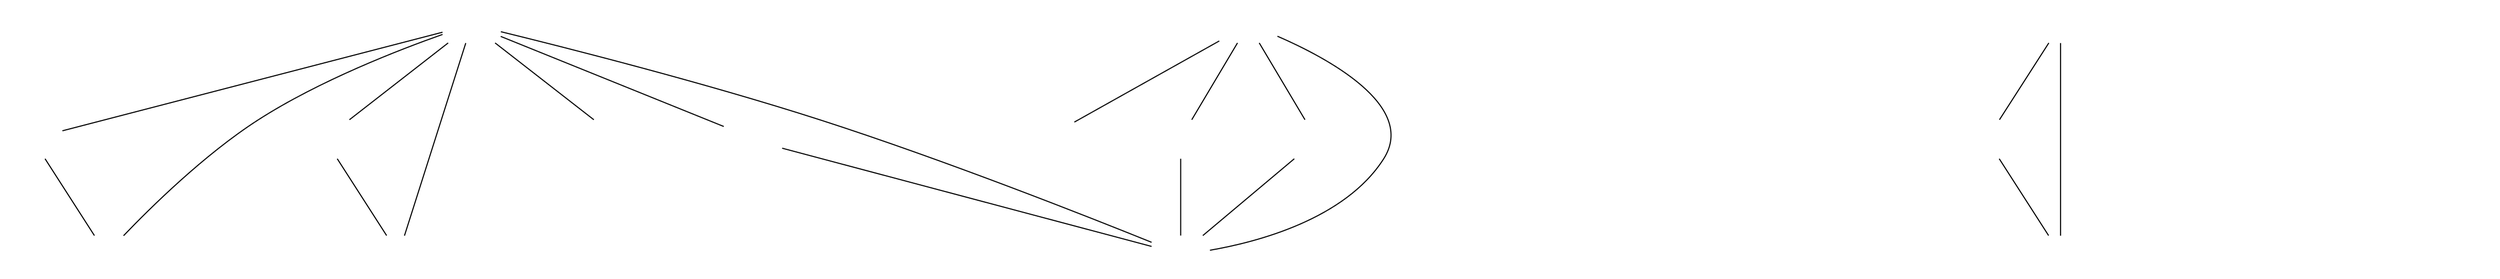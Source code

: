 /*
 * This graph file contains all 3D polycubes with 5 cubes. It shows which 
 * polycubes can be transformed into other polycubes via rubix cube like moves.
 * 
 * You can generate a png using
 *   dot -Tsvg -o 5-polycubes-rubix.svg 5-polycubes-rubix.dot
 * then you can use rsvg to make a png. If you want to use -Tpng, you will need
 * to change the image links in this file to point to the png node images.
 *
 * Written by Andrew Harvey <http://andrewharvey4.wordpress.com/>
 *
 * To the extent possible under law, the person who associated CC0
 * with this work has waived all copyright and related or neighboring
 * rights to this work.
 * http://creativecommons.org/publicdomain/zero/1.0/
 */

strict graph polycubesrubix {
  /* set the defaults */

  /* graph defaults */
  /* layout options
    dot − ﬁlter for drawing directed graphs
    neato − ﬁlter for drawing undirected graphs
    twopi − ﬁlter for radial layouts of graphs
    circo − ﬁlter for circular layout of graphs
    fdp − ﬁlter for drawing undirected graphs
    sfdp − ﬁlter for drawing large undirected graphs
  */
  layout=dot /* dot | fdp gives best results */
  nodesep=1 /* spreads things out a little bit more (default is 1, use 2 to double) */
  ranksep=1
  rotate=0 /* rotate by 0 or 90 degrees (but unfortuantly it rotates the node images too) */

  /* node defaults */
  node [
    label=""
    shape=none
  ];

  /* defineheraph */
  n5g5170 [
    image="polycubes/5/g5170.svg"
  ];

  n5g5192 [
    image="polycubes/5/g5192.svg"
  ];

  n5g5236 [
    image="polycubes/5/g5236.svg"
  ];

  n5g5258 [
    image="polycubes/5/g5258.svg"
  ];

  n5g5280 [
    image="polycubes/5/g5280.svg"
  ];

  n5g5302 [
    image="polycubes/5/g5302.svg"
  ];

  n5g5324 [
    image="polycubes/5/g5324.svg"
  ];

  n5g5346 [
    image="polycubes/5/g5346.svg"
  ];

  n5g5368 [
    image="polycubes/5/g5368.svg"
  ];

  n5g5390 [
    image="polycubes/5/g5390.svg"
  ];

  n5g5412 [
    image="polycubes/5/g5412.svg"
  ];

  n5g5434 [
    image="polycubes/5/g5434.svg"
  ];

  n5g5456 [
    image="polycubes/5/g5456.svg"
  ];

  n5g5478 [
    image="polycubes/5/g5478.svg"
  ];

  n5g5500 [
    image="polycubes/5/g5500.svg"
  ];

  n5g7064 [
    image="polycubes/5/g7064.svg"
  ];

  n5g7184 [
    image="polycubes/5/g7184.svg"
  ];

  n5g7304 [
    image="polycubes/5/g7304.svg"
  ];

  n5g7393 [
    image="polycubes/5/g7393.svg"
  ];

  n5g7513 [
    image="polycubes/5/g7513.svg"
  ];

  n5g7764 [
    image="polycubes/5/g7764.svg"
  ];

  n5g7884 [
    image="polycubes/5/g7884.svg"
  ];

  n5g7945 [
    image="polycubes/5/g7945.svg"
  ];


  /* edges */
  n5g5170 -- n5g5500;
  //n5g5192
  //n5g5236
  n5g5258 -- n5g5390;
  n5g5258 -- n5g5500;
  n5g5258 -- n5g7064;
  n5g5258 -- n5g7764;
  n5g5258 -- n5g5302;
  n5g5258 -- n5g7513;
  n5g5258 -- n5g5170;
  //n5g5280
  n5g5302 -- n5g5390;
  //n5g5324
  n5g5346 -- n5g7393;
  n5g5346 -- n5g7304;
  n5g5346 -- n5g5412;
  n5g5346 -- n5g7764;
  //n5g5368
  n5g5434 -- n5g5478;
  //n5g5456
  //n5g7184
  n5g7304 -- n5g7764;
  n5g7393 -- n5g7764;
  n5g7513 -- n5g7764;
  n5g7884 -- n5g5434;
  n5g7884 -- n5g5478;
  //n5g7945
}
